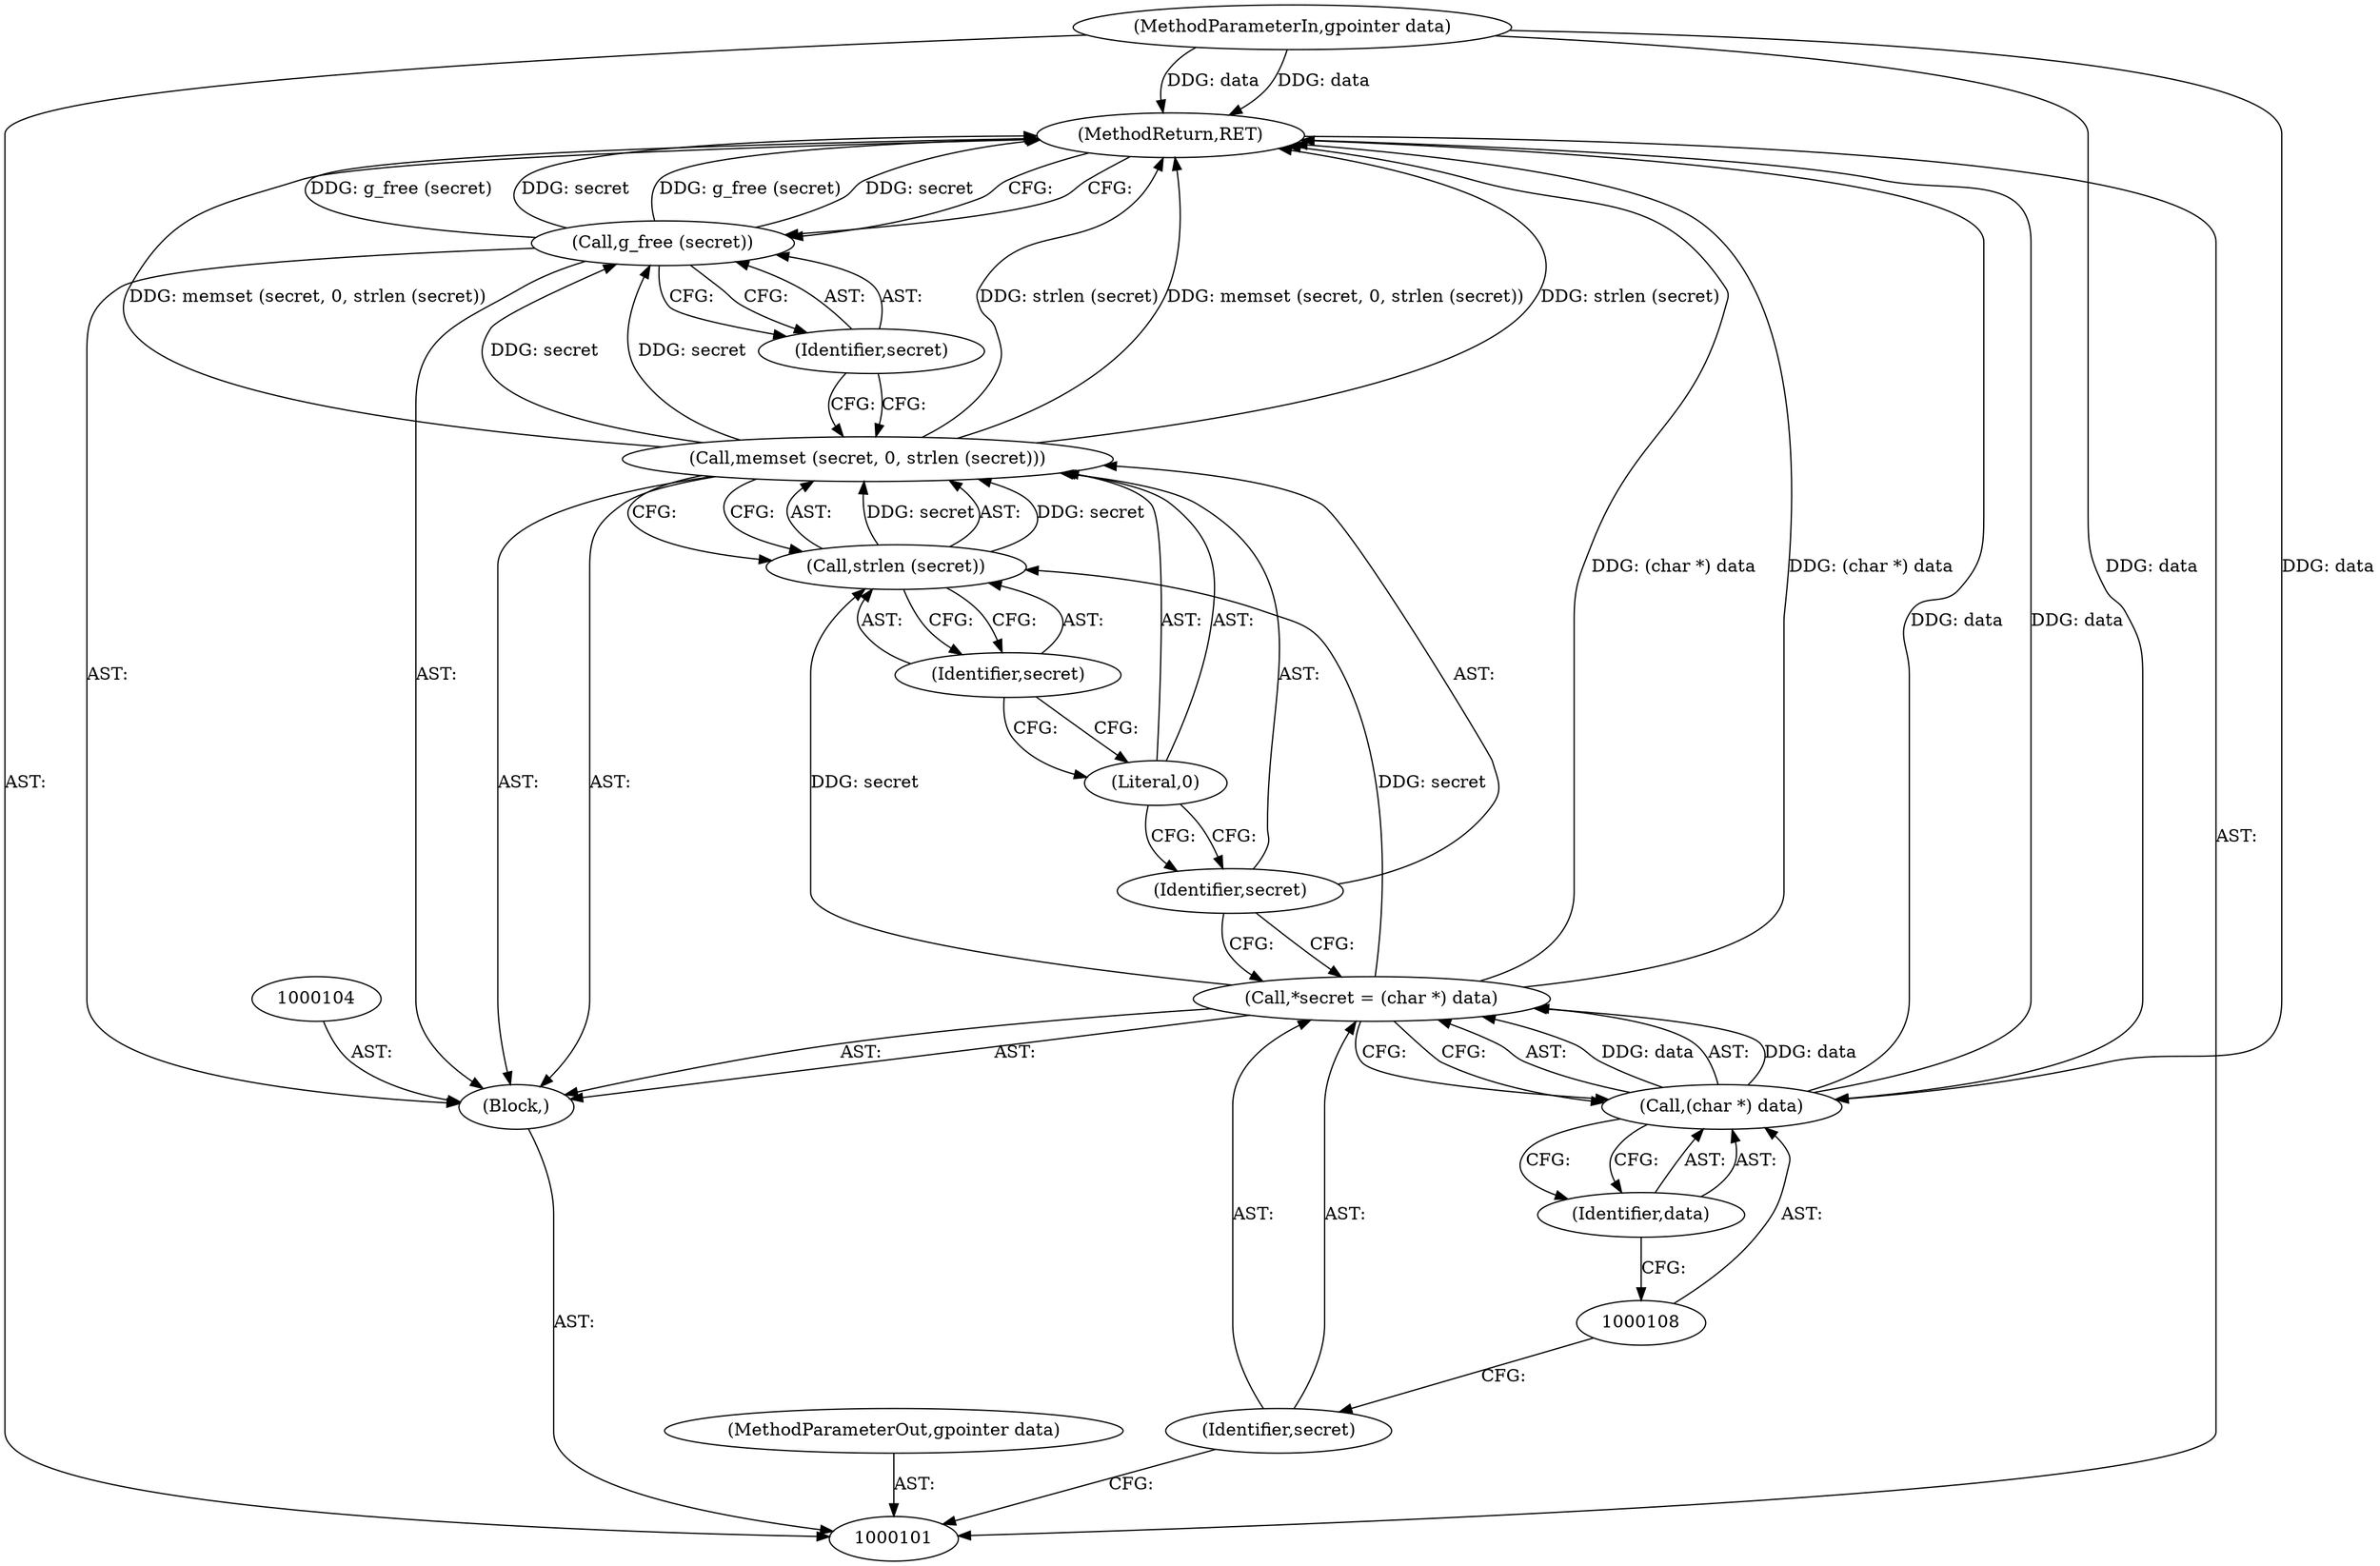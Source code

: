 digraph "0_NetworkManager_78ce088843d59d4494965bfc40b30a2e63d065f6" {
"1000117" [label="(MethodReturn,RET)"];
"1000102" [label="(MethodParameterIn,gpointer data)"];
"1000147" [label="(MethodParameterOut,gpointer data)"];
"1000103" [label="(Block,)"];
"1000107" [label="(Call,(char *) data)"];
"1000109" [label="(Identifier,data)"];
"1000105" [label="(Call,*secret = (char *) data)"];
"1000106" [label="(Identifier,secret)"];
"1000111" [label="(Identifier,secret)"];
"1000112" [label="(Literal,0)"];
"1000110" [label="(Call,memset (secret, 0, strlen (secret)))"];
"1000113" [label="(Call,strlen (secret))"];
"1000114" [label="(Identifier,secret)"];
"1000116" [label="(Identifier,secret)"];
"1000115" [label="(Call,g_free (secret))"];
"1000117" -> "1000101"  [label="AST: "];
"1000117" -> "1000115"  [label="CFG: "];
"1000105" -> "1000117"  [label="DDG: (char *) data"];
"1000115" -> "1000117"  [label="DDG: g_free (secret)"];
"1000115" -> "1000117"  [label="DDG: secret"];
"1000102" -> "1000117"  [label="DDG: data"];
"1000107" -> "1000117"  [label="DDG: data"];
"1000110" -> "1000117"  [label="DDG: strlen (secret)"];
"1000110" -> "1000117"  [label="DDG: memset (secret, 0, strlen (secret))"];
"1000102" -> "1000101"  [label="AST: "];
"1000102" -> "1000117"  [label="DDG: data"];
"1000102" -> "1000107"  [label="DDG: data"];
"1000147" -> "1000101"  [label="AST: "];
"1000103" -> "1000101"  [label="AST: "];
"1000104" -> "1000103"  [label="AST: "];
"1000105" -> "1000103"  [label="AST: "];
"1000110" -> "1000103"  [label="AST: "];
"1000115" -> "1000103"  [label="AST: "];
"1000107" -> "1000105"  [label="AST: "];
"1000107" -> "1000109"  [label="CFG: "];
"1000108" -> "1000107"  [label="AST: "];
"1000109" -> "1000107"  [label="AST: "];
"1000105" -> "1000107"  [label="CFG: "];
"1000107" -> "1000117"  [label="DDG: data"];
"1000107" -> "1000105"  [label="DDG: data"];
"1000102" -> "1000107"  [label="DDG: data"];
"1000109" -> "1000107"  [label="AST: "];
"1000109" -> "1000108"  [label="CFG: "];
"1000107" -> "1000109"  [label="CFG: "];
"1000105" -> "1000103"  [label="AST: "];
"1000105" -> "1000107"  [label="CFG: "];
"1000106" -> "1000105"  [label="AST: "];
"1000107" -> "1000105"  [label="AST: "];
"1000111" -> "1000105"  [label="CFG: "];
"1000105" -> "1000117"  [label="DDG: (char *) data"];
"1000107" -> "1000105"  [label="DDG: data"];
"1000105" -> "1000113"  [label="DDG: secret"];
"1000106" -> "1000105"  [label="AST: "];
"1000106" -> "1000101"  [label="CFG: "];
"1000108" -> "1000106"  [label="CFG: "];
"1000111" -> "1000110"  [label="AST: "];
"1000111" -> "1000105"  [label="CFG: "];
"1000112" -> "1000111"  [label="CFG: "];
"1000112" -> "1000110"  [label="AST: "];
"1000112" -> "1000111"  [label="CFG: "];
"1000114" -> "1000112"  [label="CFG: "];
"1000110" -> "1000103"  [label="AST: "];
"1000110" -> "1000113"  [label="CFG: "];
"1000111" -> "1000110"  [label="AST: "];
"1000112" -> "1000110"  [label="AST: "];
"1000113" -> "1000110"  [label="AST: "];
"1000116" -> "1000110"  [label="CFG: "];
"1000110" -> "1000117"  [label="DDG: strlen (secret)"];
"1000110" -> "1000117"  [label="DDG: memset (secret, 0, strlen (secret))"];
"1000113" -> "1000110"  [label="DDG: secret"];
"1000110" -> "1000115"  [label="DDG: secret"];
"1000113" -> "1000110"  [label="AST: "];
"1000113" -> "1000114"  [label="CFG: "];
"1000114" -> "1000113"  [label="AST: "];
"1000110" -> "1000113"  [label="CFG: "];
"1000113" -> "1000110"  [label="DDG: secret"];
"1000105" -> "1000113"  [label="DDG: secret"];
"1000114" -> "1000113"  [label="AST: "];
"1000114" -> "1000112"  [label="CFG: "];
"1000113" -> "1000114"  [label="CFG: "];
"1000116" -> "1000115"  [label="AST: "];
"1000116" -> "1000110"  [label="CFG: "];
"1000115" -> "1000116"  [label="CFG: "];
"1000115" -> "1000103"  [label="AST: "];
"1000115" -> "1000116"  [label="CFG: "];
"1000116" -> "1000115"  [label="AST: "];
"1000117" -> "1000115"  [label="CFG: "];
"1000115" -> "1000117"  [label="DDG: g_free (secret)"];
"1000115" -> "1000117"  [label="DDG: secret"];
"1000110" -> "1000115"  [label="DDG: secret"];
}
